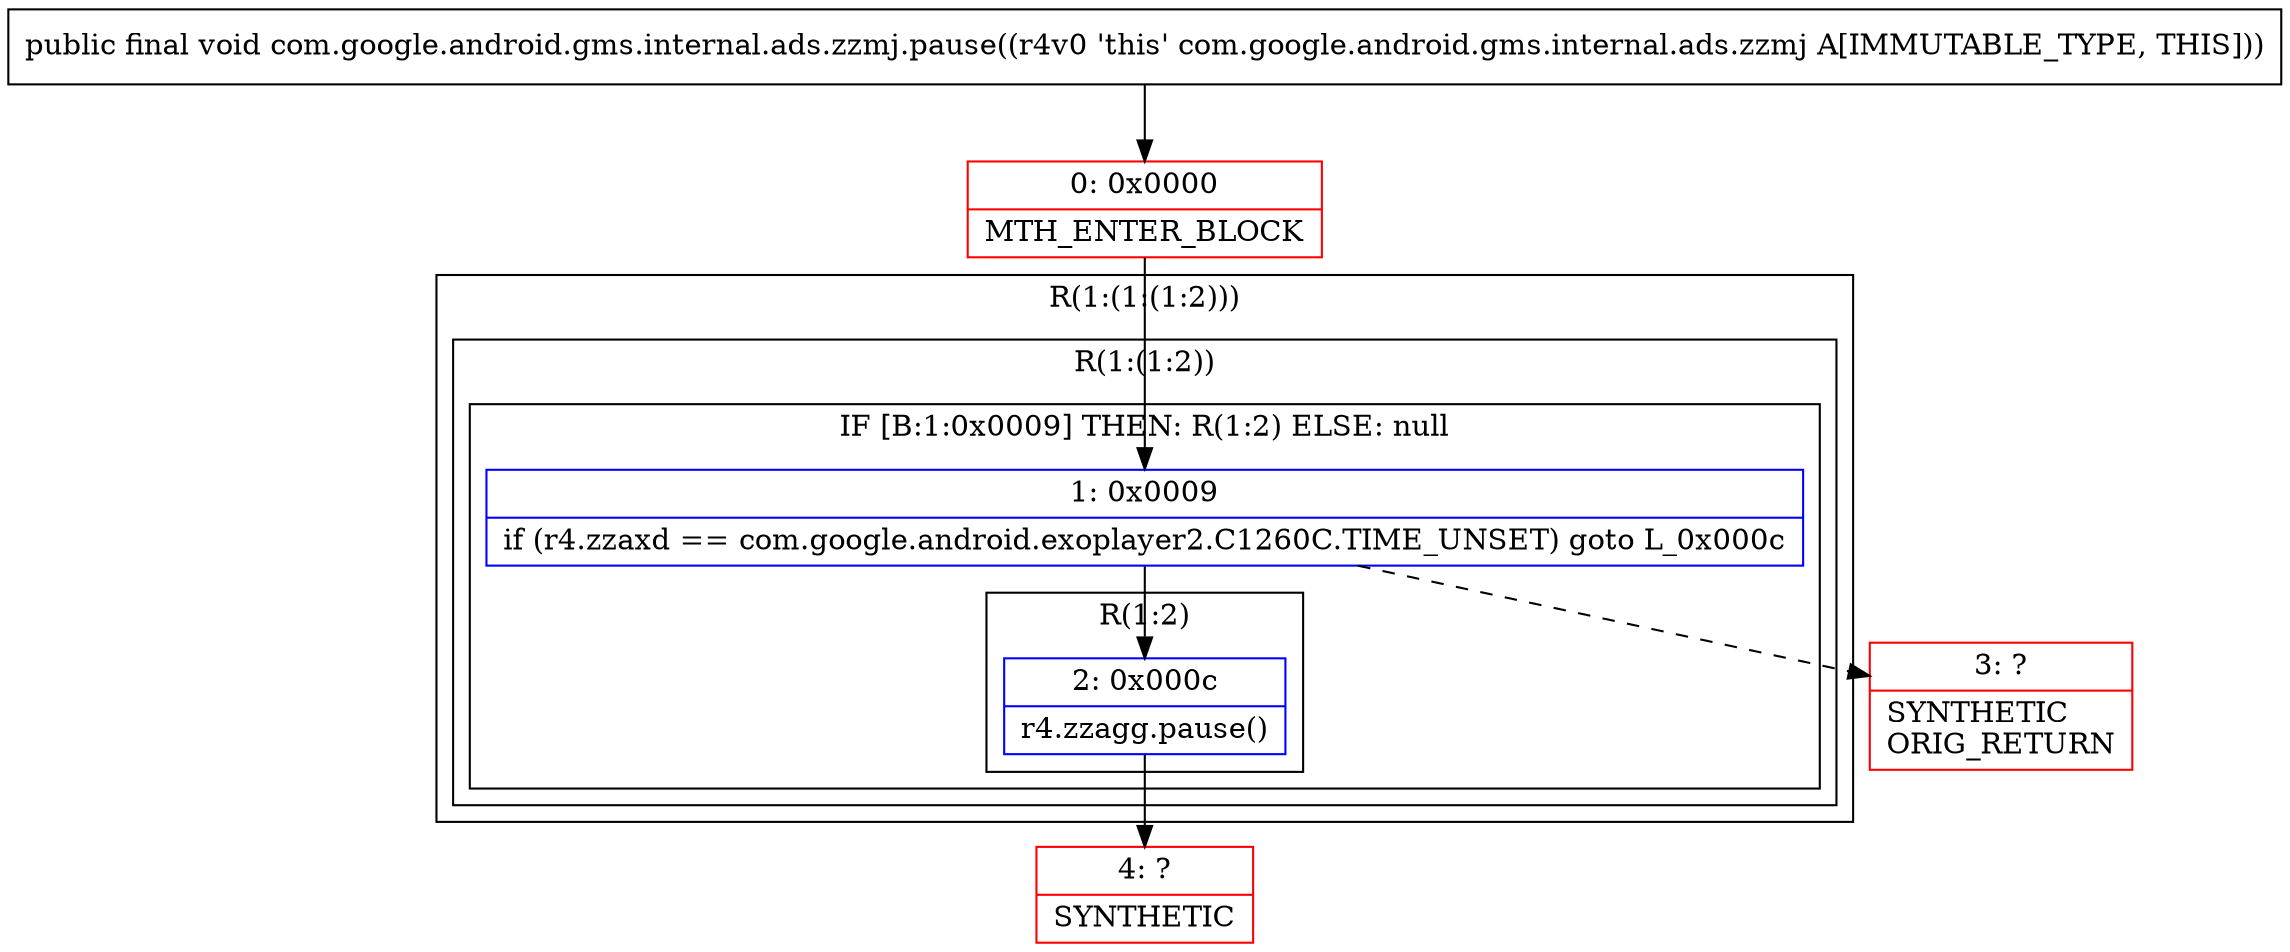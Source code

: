 digraph "CFG forcom.google.android.gms.internal.ads.zzmj.pause()V" {
subgraph cluster_Region_619211021 {
label = "R(1:(1:(1:2)))";
node [shape=record,color=blue];
subgraph cluster_Region_1457286271 {
label = "R(1:(1:2))";
node [shape=record,color=blue];
subgraph cluster_IfRegion_127647522 {
label = "IF [B:1:0x0009] THEN: R(1:2) ELSE: null";
node [shape=record,color=blue];
Node_1 [shape=record,label="{1\:\ 0x0009|if (r4.zzaxd == com.google.android.exoplayer2.C1260C.TIME_UNSET) goto L_0x000c\l}"];
subgraph cluster_Region_2071772769 {
label = "R(1:2)";
node [shape=record,color=blue];
Node_2 [shape=record,label="{2\:\ 0x000c|r4.zzagg.pause()\l}"];
}
}
}
}
Node_0 [shape=record,color=red,label="{0\:\ 0x0000|MTH_ENTER_BLOCK\l}"];
Node_3 [shape=record,color=red,label="{3\:\ ?|SYNTHETIC\lORIG_RETURN\l}"];
Node_4 [shape=record,color=red,label="{4\:\ ?|SYNTHETIC\l}"];
MethodNode[shape=record,label="{public final void com.google.android.gms.internal.ads.zzmj.pause((r4v0 'this' com.google.android.gms.internal.ads.zzmj A[IMMUTABLE_TYPE, THIS])) }"];
MethodNode -> Node_0;
Node_1 -> Node_2;
Node_1 -> Node_3[style=dashed];
Node_2 -> Node_4;
Node_0 -> Node_1;
}

